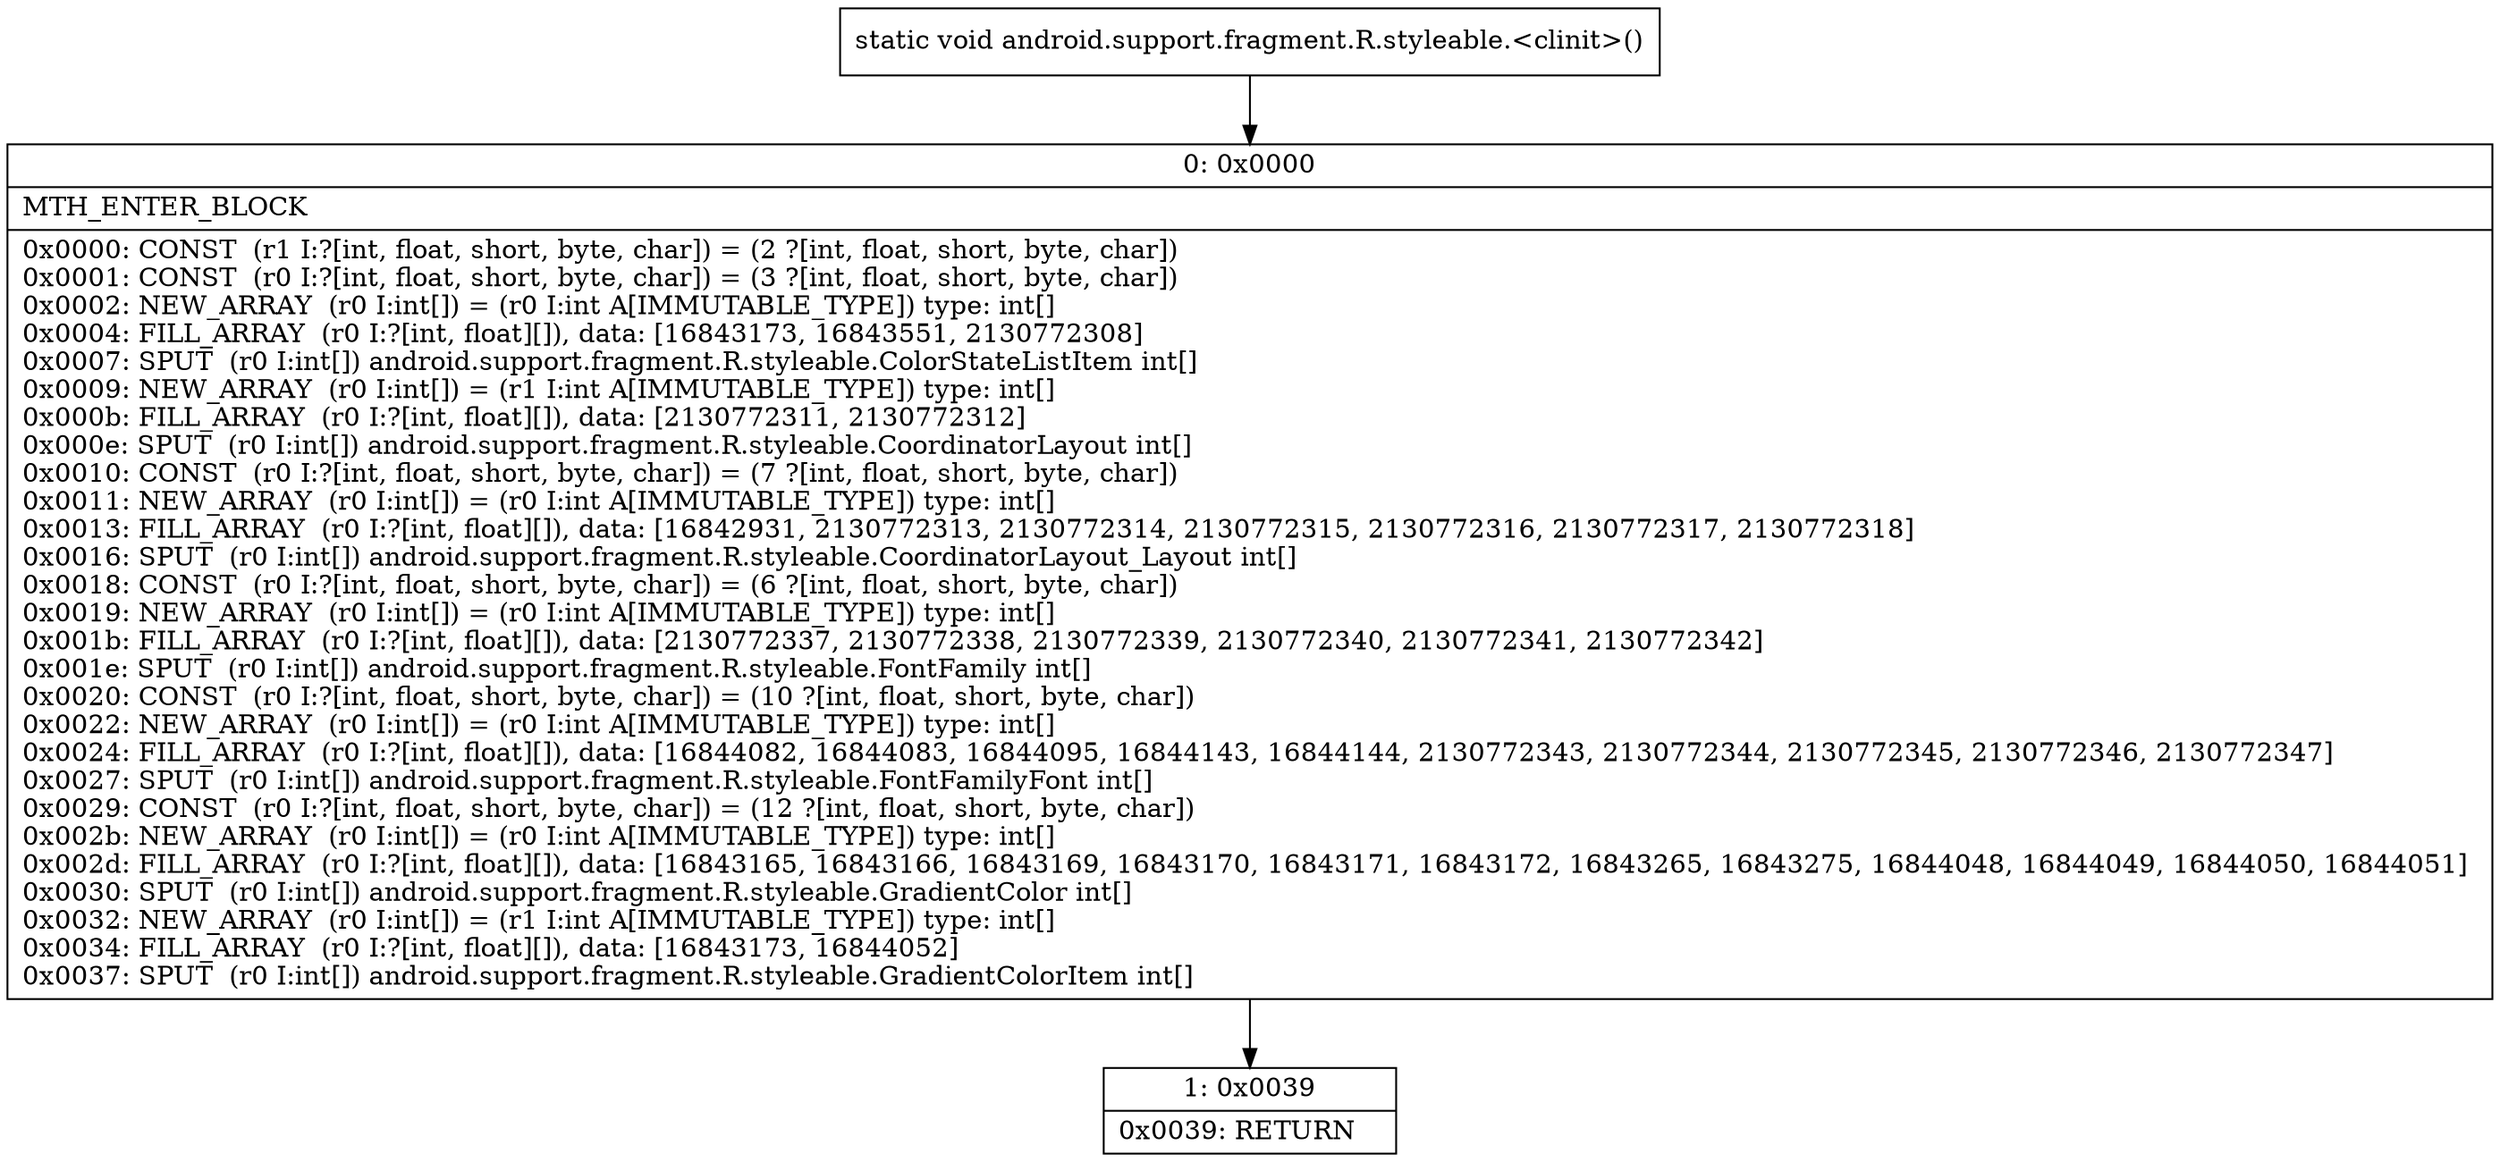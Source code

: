 digraph "CFG forandroid.support.fragment.R.styleable.\<clinit\>()V" {
Node_0 [shape=record,label="{0\:\ 0x0000|MTH_ENTER_BLOCK\l|0x0000: CONST  (r1 I:?[int, float, short, byte, char]) = (2 ?[int, float, short, byte, char]) \l0x0001: CONST  (r0 I:?[int, float, short, byte, char]) = (3 ?[int, float, short, byte, char]) \l0x0002: NEW_ARRAY  (r0 I:int[]) = (r0 I:int A[IMMUTABLE_TYPE]) type: int[] \l0x0004: FILL_ARRAY  (r0 I:?[int, float][]), data: [16843173, 16843551, 2130772308] \l0x0007: SPUT  (r0 I:int[]) android.support.fragment.R.styleable.ColorStateListItem int[] \l0x0009: NEW_ARRAY  (r0 I:int[]) = (r1 I:int A[IMMUTABLE_TYPE]) type: int[] \l0x000b: FILL_ARRAY  (r0 I:?[int, float][]), data: [2130772311, 2130772312] \l0x000e: SPUT  (r0 I:int[]) android.support.fragment.R.styleable.CoordinatorLayout int[] \l0x0010: CONST  (r0 I:?[int, float, short, byte, char]) = (7 ?[int, float, short, byte, char]) \l0x0011: NEW_ARRAY  (r0 I:int[]) = (r0 I:int A[IMMUTABLE_TYPE]) type: int[] \l0x0013: FILL_ARRAY  (r0 I:?[int, float][]), data: [16842931, 2130772313, 2130772314, 2130772315, 2130772316, 2130772317, 2130772318] \l0x0016: SPUT  (r0 I:int[]) android.support.fragment.R.styleable.CoordinatorLayout_Layout int[] \l0x0018: CONST  (r0 I:?[int, float, short, byte, char]) = (6 ?[int, float, short, byte, char]) \l0x0019: NEW_ARRAY  (r0 I:int[]) = (r0 I:int A[IMMUTABLE_TYPE]) type: int[] \l0x001b: FILL_ARRAY  (r0 I:?[int, float][]), data: [2130772337, 2130772338, 2130772339, 2130772340, 2130772341, 2130772342] \l0x001e: SPUT  (r0 I:int[]) android.support.fragment.R.styleable.FontFamily int[] \l0x0020: CONST  (r0 I:?[int, float, short, byte, char]) = (10 ?[int, float, short, byte, char]) \l0x0022: NEW_ARRAY  (r0 I:int[]) = (r0 I:int A[IMMUTABLE_TYPE]) type: int[] \l0x0024: FILL_ARRAY  (r0 I:?[int, float][]), data: [16844082, 16844083, 16844095, 16844143, 16844144, 2130772343, 2130772344, 2130772345, 2130772346, 2130772347] \l0x0027: SPUT  (r0 I:int[]) android.support.fragment.R.styleable.FontFamilyFont int[] \l0x0029: CONST  (r0 I:?[int, float, short, byte, char]) = (12 ?[int, float, short, byte, char]) \l0x002b: NEW_ARRAY  (r0 I:int[]) = (r0 I:int A[IMMUTABLE_TYPE]) type: int[] \l0x002d: FILL_ARRAY  (r0 I:?[int, float][]), data: [16843165, 16843166, 16843169, 16843170, 16843171, 16843172, 16843265, 16843275, 16844048, 16844049, 16844050, 16844051] \l0x0030: SPUT  (r0 I:int[]) android.support.fragment.R.styleable.GradientColor int[] \l0x0032: NEW_ARRAY  (r0 I:int[]) = (r1 I:int A[IMMUTABLE_TYPE]) type: int[] \l0x0034: FILL_ARRAY  (r0 I:?[int, float][]), data: [16843173, 16844052] \l0x0037: SPUT  (r0 I:int[]) android.support.fragment.R.styleable.GradientColorItem int[] \l}"];
Node_1 [shape=record,label="{1\:\ 0x0039|0x0039: RETURN   \l}"];
MethodNode[shape=record,label="{static void android.support.fragment.R.styleable.\<clinit\>() }"];
MethodNode -> Node_0;
Node_0 -> Node_1;
}

